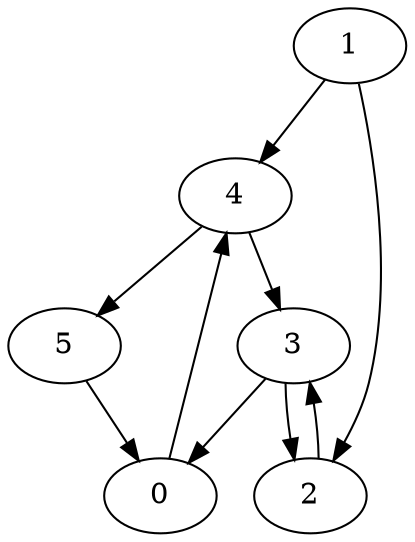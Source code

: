 digraph {
1;
4;
0;
5;
3;
2;
3 -> 2;
3 -> 0;
5 -> 0;
2 -> 3;
1 -> 4;
1 -> 2;
4 -> 3;
0 -> 4;
4 -> 5;
}